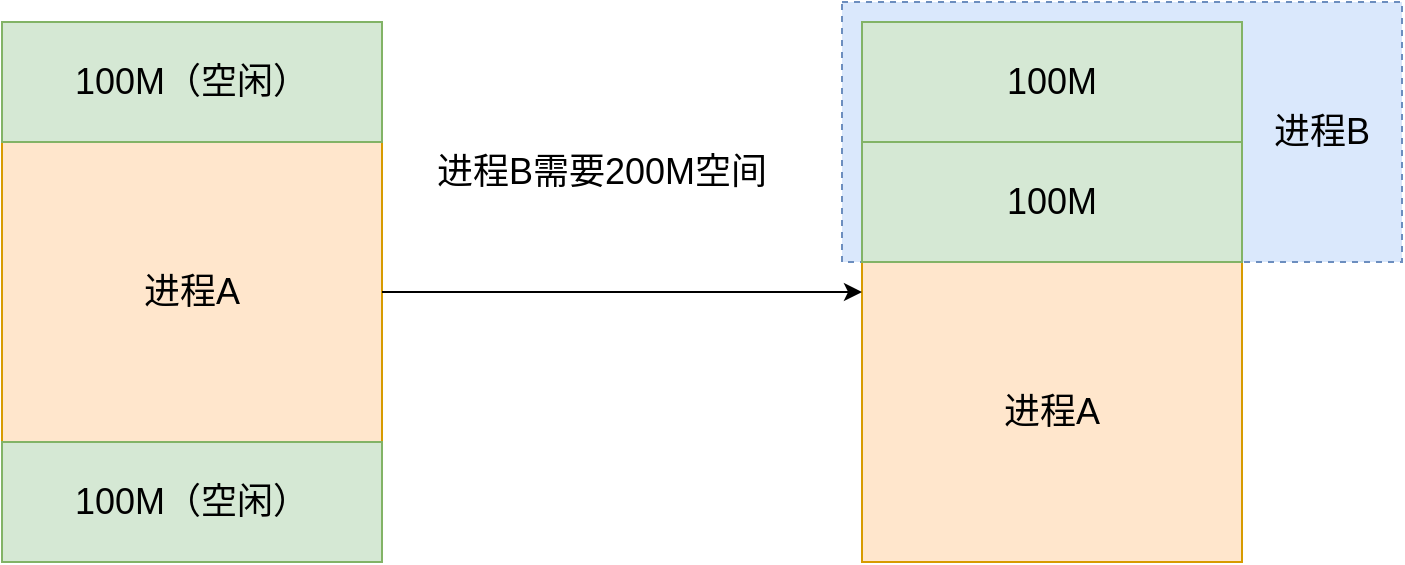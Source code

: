 <mxfile version="21.6.5" type="github">
  <diagram name="第 1 页" id="304RyViswdsqit1qWuE-">
    <mxGraphModel dx="880" dy="446" grid="1" gridSize="10" guides="1" tooltips="1" connect="1" arrows="1" fold="1" page="1" pageScale="1" pageWidth="827" pageHeight="1169" math="0" shadow="0">
      <root>
        <mxCell id="0" />
        <mxCell id="1" parent="0" />
        <mxCell id="341apjxpxu9i5r6OEhkY-9" value="" style="rounded=0;whiteSpace=wrap;html=1;fillColor=#dae8fc;strokeColor=#6c8ebf;dashed=1;fontSize=18;" vertex="1" parent="1">
          <mxGeometry x="500" y="120" width="280" height="130" as="geometry" />
        </mxCell>
        <mxCell id="341apjxpxu9i5r6OEhkY-1" value="进程A" style="rounded=0;whiteSpace=wrap;html=1;fillColor=#ffe6cc;strokeColor=#d79b00;fontSize=18;" vertex="1" parent="1">
          <mxGeometry x="80" y="130" width="190" height="270" as="geometry" />
        </mxCell>
        <mxCell id="341apjxpxu9i5r6OEhkY-2" value="100M（空闲）" style="rounded=0;whiteSpace=wrap;html=1;fillColor=#d5e8d4;strokeColor=#82b366;fontSize=18;" vertex="1" parent="1">
          <mxGeometry x="80" y="130" width="190" height="60" as="geometry" />
        </mxCell>
        <mxCell id="341apjxpxu9i5r6OEhkY-3" value="100M（空闲）" style="rounded=0;whiteSpace=wrap;html=1;fillColor=#d5e8d4;strokeColor=#82b366;fontSize=18;" vertex="1" parent="1">
          <mxGeometry x="80" y="340" width="190" height="60" as="geometry" />
        </mxCell>
        <mxCell id="341apjxpxu9i5r6OEhkY-4" value="" style="rounded=0;whiteSpace=wrap;html=1;fillColor=#ffe6cc;strokeColor=#d79b00;fontSize=18;" vertex="1" parent="1">
          <mxGeometry x="510" y="130" width="190" height="270" as="geometry" />
        </mxCell>
        <mxCell id="341apjxpxu9i5r6OEhkY-5" value="100M" style="rounded=0;whiteSpace=wrap;html=1;fillColor=#d5e8d4;strokeColor=#82b366;fontSize=18;" vertex="1" parent="1">
          <mxGeometry x="510" y="130" width="190" height="60" as="geometry" />
        </mxCell>
        <mxCell id="341apjxpxu9i5r6OEhkY-6" value="100M" style="rounded=0;whiteSpace=wrap;html=1;fillColor=#d5e8d4;strokeColor=#82b366;fontSize=18;" vertex="1" parent="1">
          <mxGeometry x="510" y="190" width="190" height="60" as="geometry" />
        </mxCell>
        <mxCell id="341apjxpxu9i5r6OEhkY-7" value="进程A" style="text;html=1;strokeColor=none;fillColor=none;align=center;verticalAlign=middle;whiteSpace=wrap;rounded=0;fontSize=18;" vertex="1" parent="1">
          <mxGeometry x="575" y="310" width="60" height="30" as="geometry" />
        </mxCell>
        <mxCell id="341apjxpxu9i5r6OEhkY-8" value="" style="endArrow=classic;html=1;rounded=0;exitX=1;exitY=0.5;exitDx=0;exitDy=0;entryX=0;entryY=0.5;entryDx=0;entryDy=0;fontSize=18;" edge="1" parent="1" source="341apjxpxu9i5r6OEhkY-1" target="341apjxpxu9i5r6OEhkY-4">
          <mxGeometry width="50" height="50" relative="1" as="geometry">
            <mxPoint x="390" y="300" as="sourcePoint" />
            <mxPoint x="440" y="250" as="targetPoint" />
          </mxGeometry>
        </mxCell>
        <mxCell id="341apjxpxu9i5r6OEhkY-10" value="进程B" style="text;html=1;strokeColor=none;fillColor=none;align=center;verticalAlign=middle;whiteSpace=wrap;rounded=0;fontSize=18;" vertex="1" parent="1">
          <mxGeometry x="710" y="170" width="60" height="30" as="geometry" />
        </mxCell>
        <mxCell id="341apjxpxu9i5r6OEhkY-11" value="进程B需要200M空间" style="text;html=1;strokeColor=none;fillColor=none;align=center;verticalAlign=middle;whiteSpace=wrap;rounded=0;fontSize=18;" vertex="1" parent="1">
          <mxGeometry x="290" y="190" width="180" height="30" as="geometry" />
        </mxCell>
      </root>
    </mxGraphModel>
  </diagram>
</mxfile>
